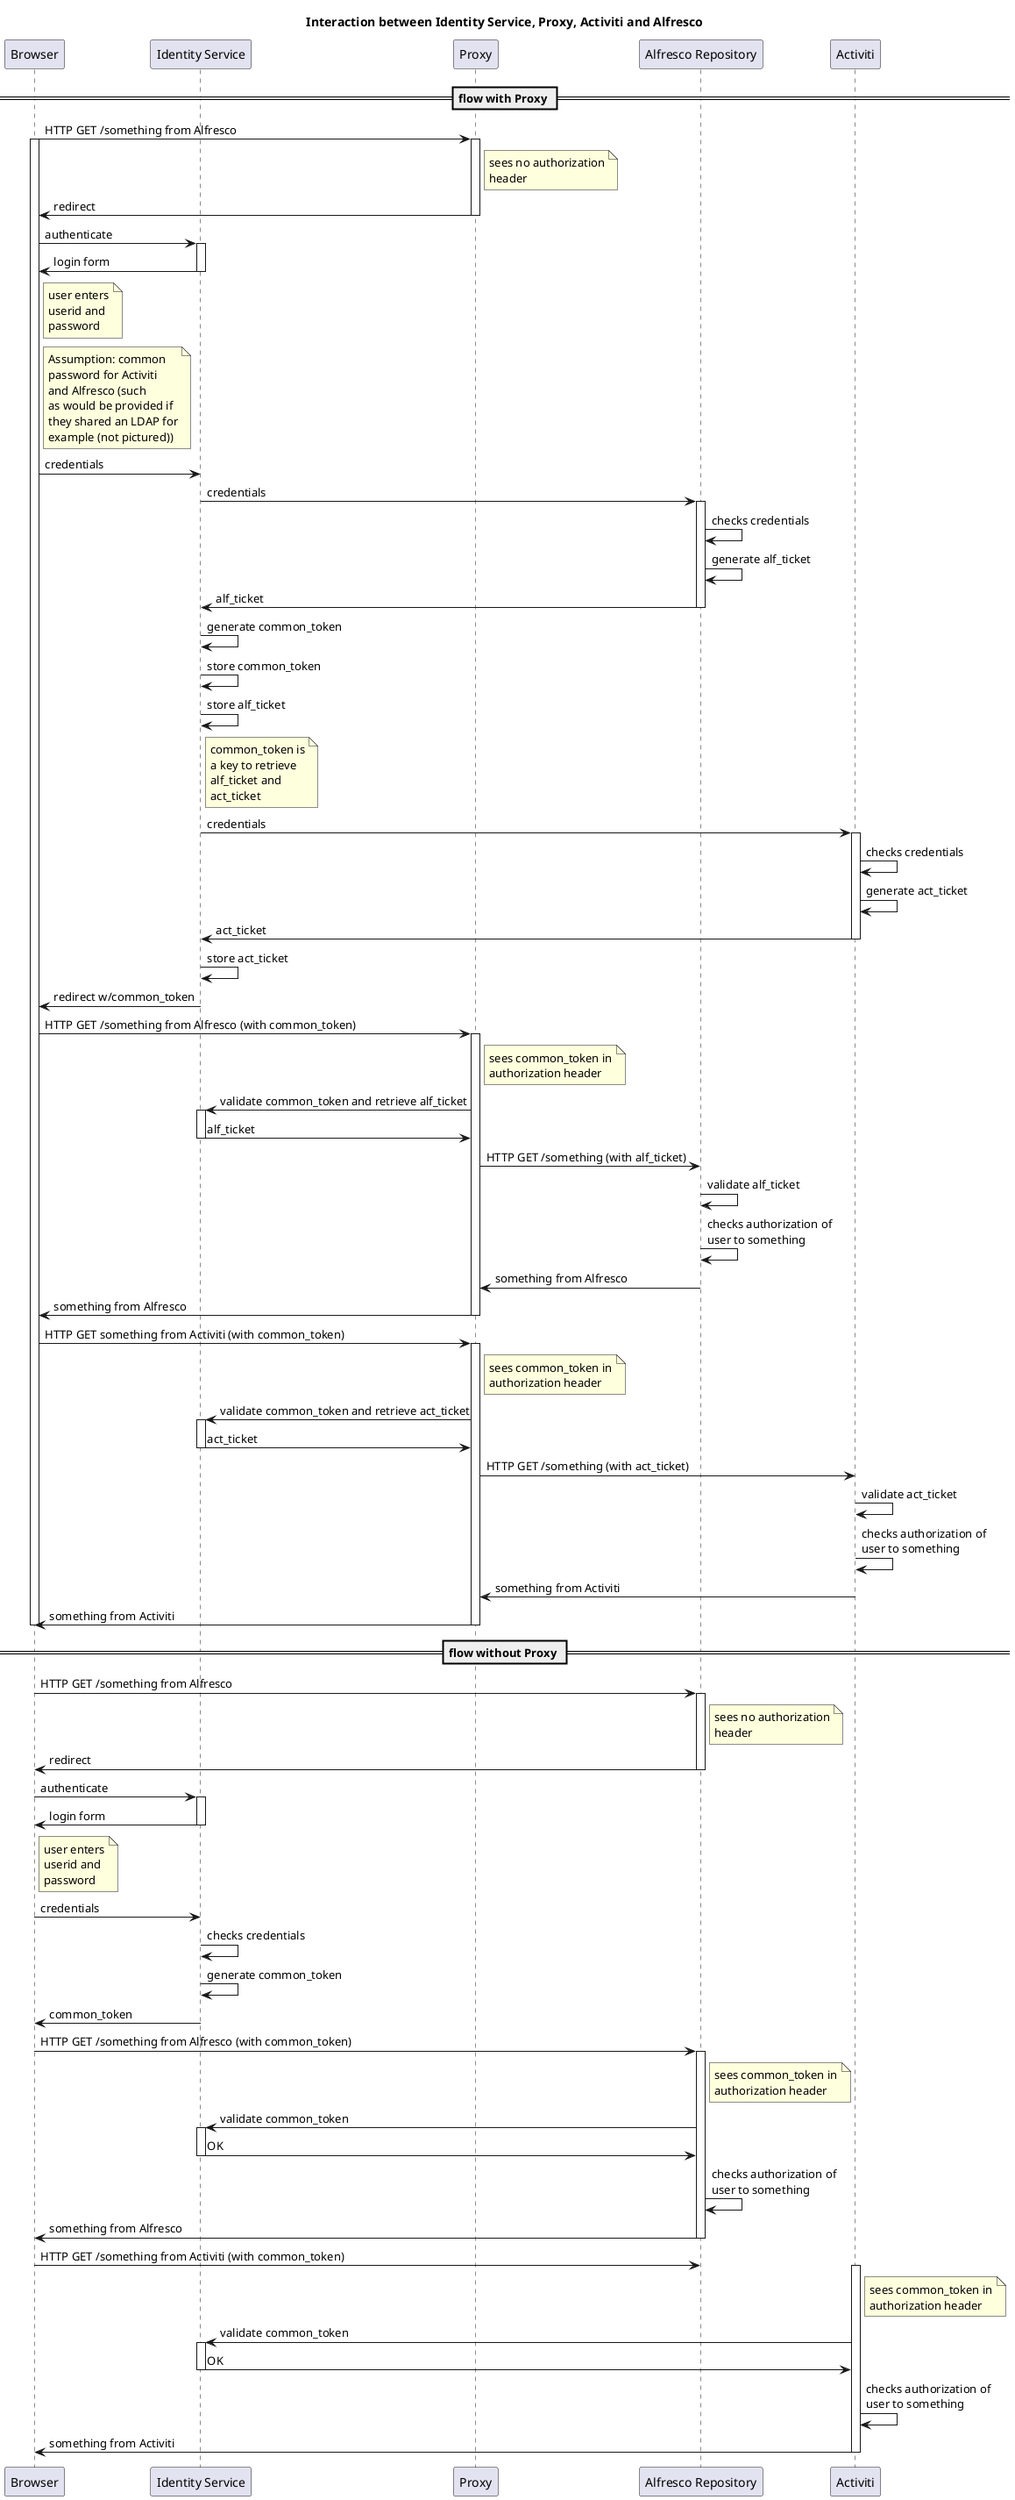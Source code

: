 @startuml

Title: Interaction between Identity Service, Proxy, Activiti and Alfresco
participant "Browser" as B
participant "Identity Service" as IS
participant "Proxy" as P
participant "Alfresco Repository" as R
participant "Activiti" as A


== flow with Proxy ==

B->P: HTTP GET /something from Alfresco
activate B
activate P
note right of P
sees no authorization
header
end note
P->B: redirect
deactivate P
B->IS: authenticate
activate IS
B<-IS: login form
deactivate IS
note right of B
user enters
userid and
password
end note
note right of B
Assumption: common
password for Activiti
and Alfresco (such
as would be provided if
they shared an LDAP for
example (not pictured))
end note
B->IS: credentials
IS->R: credentials
activate R
R->R:checks credentials
R->R: generate alf_ticket
R->IS: alf_ticket
deactivate R
IS->IS: generate common_token
deactivate R
IS->IS:store common_token
IS->IS: store alf_ticket
note right of IS
common_token is
a key to retrieve
alf_ticket and
act_ticket
end note
IS->A: credentials
activate A
A->A:checks credentials
A->A: generate act_ticket
A->IS: act_ticket
deactivate A
IS->IS:store act_ticket
IS->B: redirect w/common_token
B->P: HTTP GET /something from Alfresco (with common_token)
activate P
note right of P
sees common_token in
authorization header
end note
P->IS:validate common_token and retrieve alf_ticket
activate IS
IS->P: alf_ticket
deactivate IS
P->R:HTTP GET /something (with alf_ticket)
R->R: validate alf_ticket
R->R: checks authorization of\nuser to something
R->P: something from Alfresco
deactivate R
P->B:something from Alfresco
deactivate P
B->P : HTTP GET something from Activiti (with common_token)
activate P
note right of P
sees common_token in
authorization header
end note
P->IS:validate common_token and retrieve act_ticket
activate IS
IS->P: act_ticket
deactivate IS
P->A:HTTP GET /something (with act_ticket)
A->A: validate act_ticket
A->A: checks authorization of\nuser to something
A->P: something from Activiti
deactivate A
P->B:something from Activiti
deactivate P
deactivate B

== flow without Proxy ==

B->R: HTTP GET /something from Alfresco
activate R
note right of R
sees no authorization
header
end note
R->B: redirect
deactivate R
B->IS: authenticate
activate IS
B<-IS: login form
deactivate IS
note right of B
user enters
userid and
password
end note
B->IS: credentials
IS->IS:checks credentials
IS->IS: generate common_token
IS->B:common_token
deactivate IS
B->R: HTTP GET /something from Alfresco (with common_token)
activate R
note right of R
sees common_token in
authorization header
end note
R->IS:validate common_token
activate IS
IS->R: OK
deactivate IS
R->R: checks authorization of\nuser to something
R->B: something from Alfresco
deactivate R
B->R: HTTP GET /something from Activiti (with common_token)
activate A
note right of A
sees common_token in
authorization header
end note
A->IS:validate common_token
activate IS
IS->A: OK
deactivate IS
A->A: checks authorization of\nuser to something
A->B: something from Activiti
deactivate A
deactivate B

@enduml